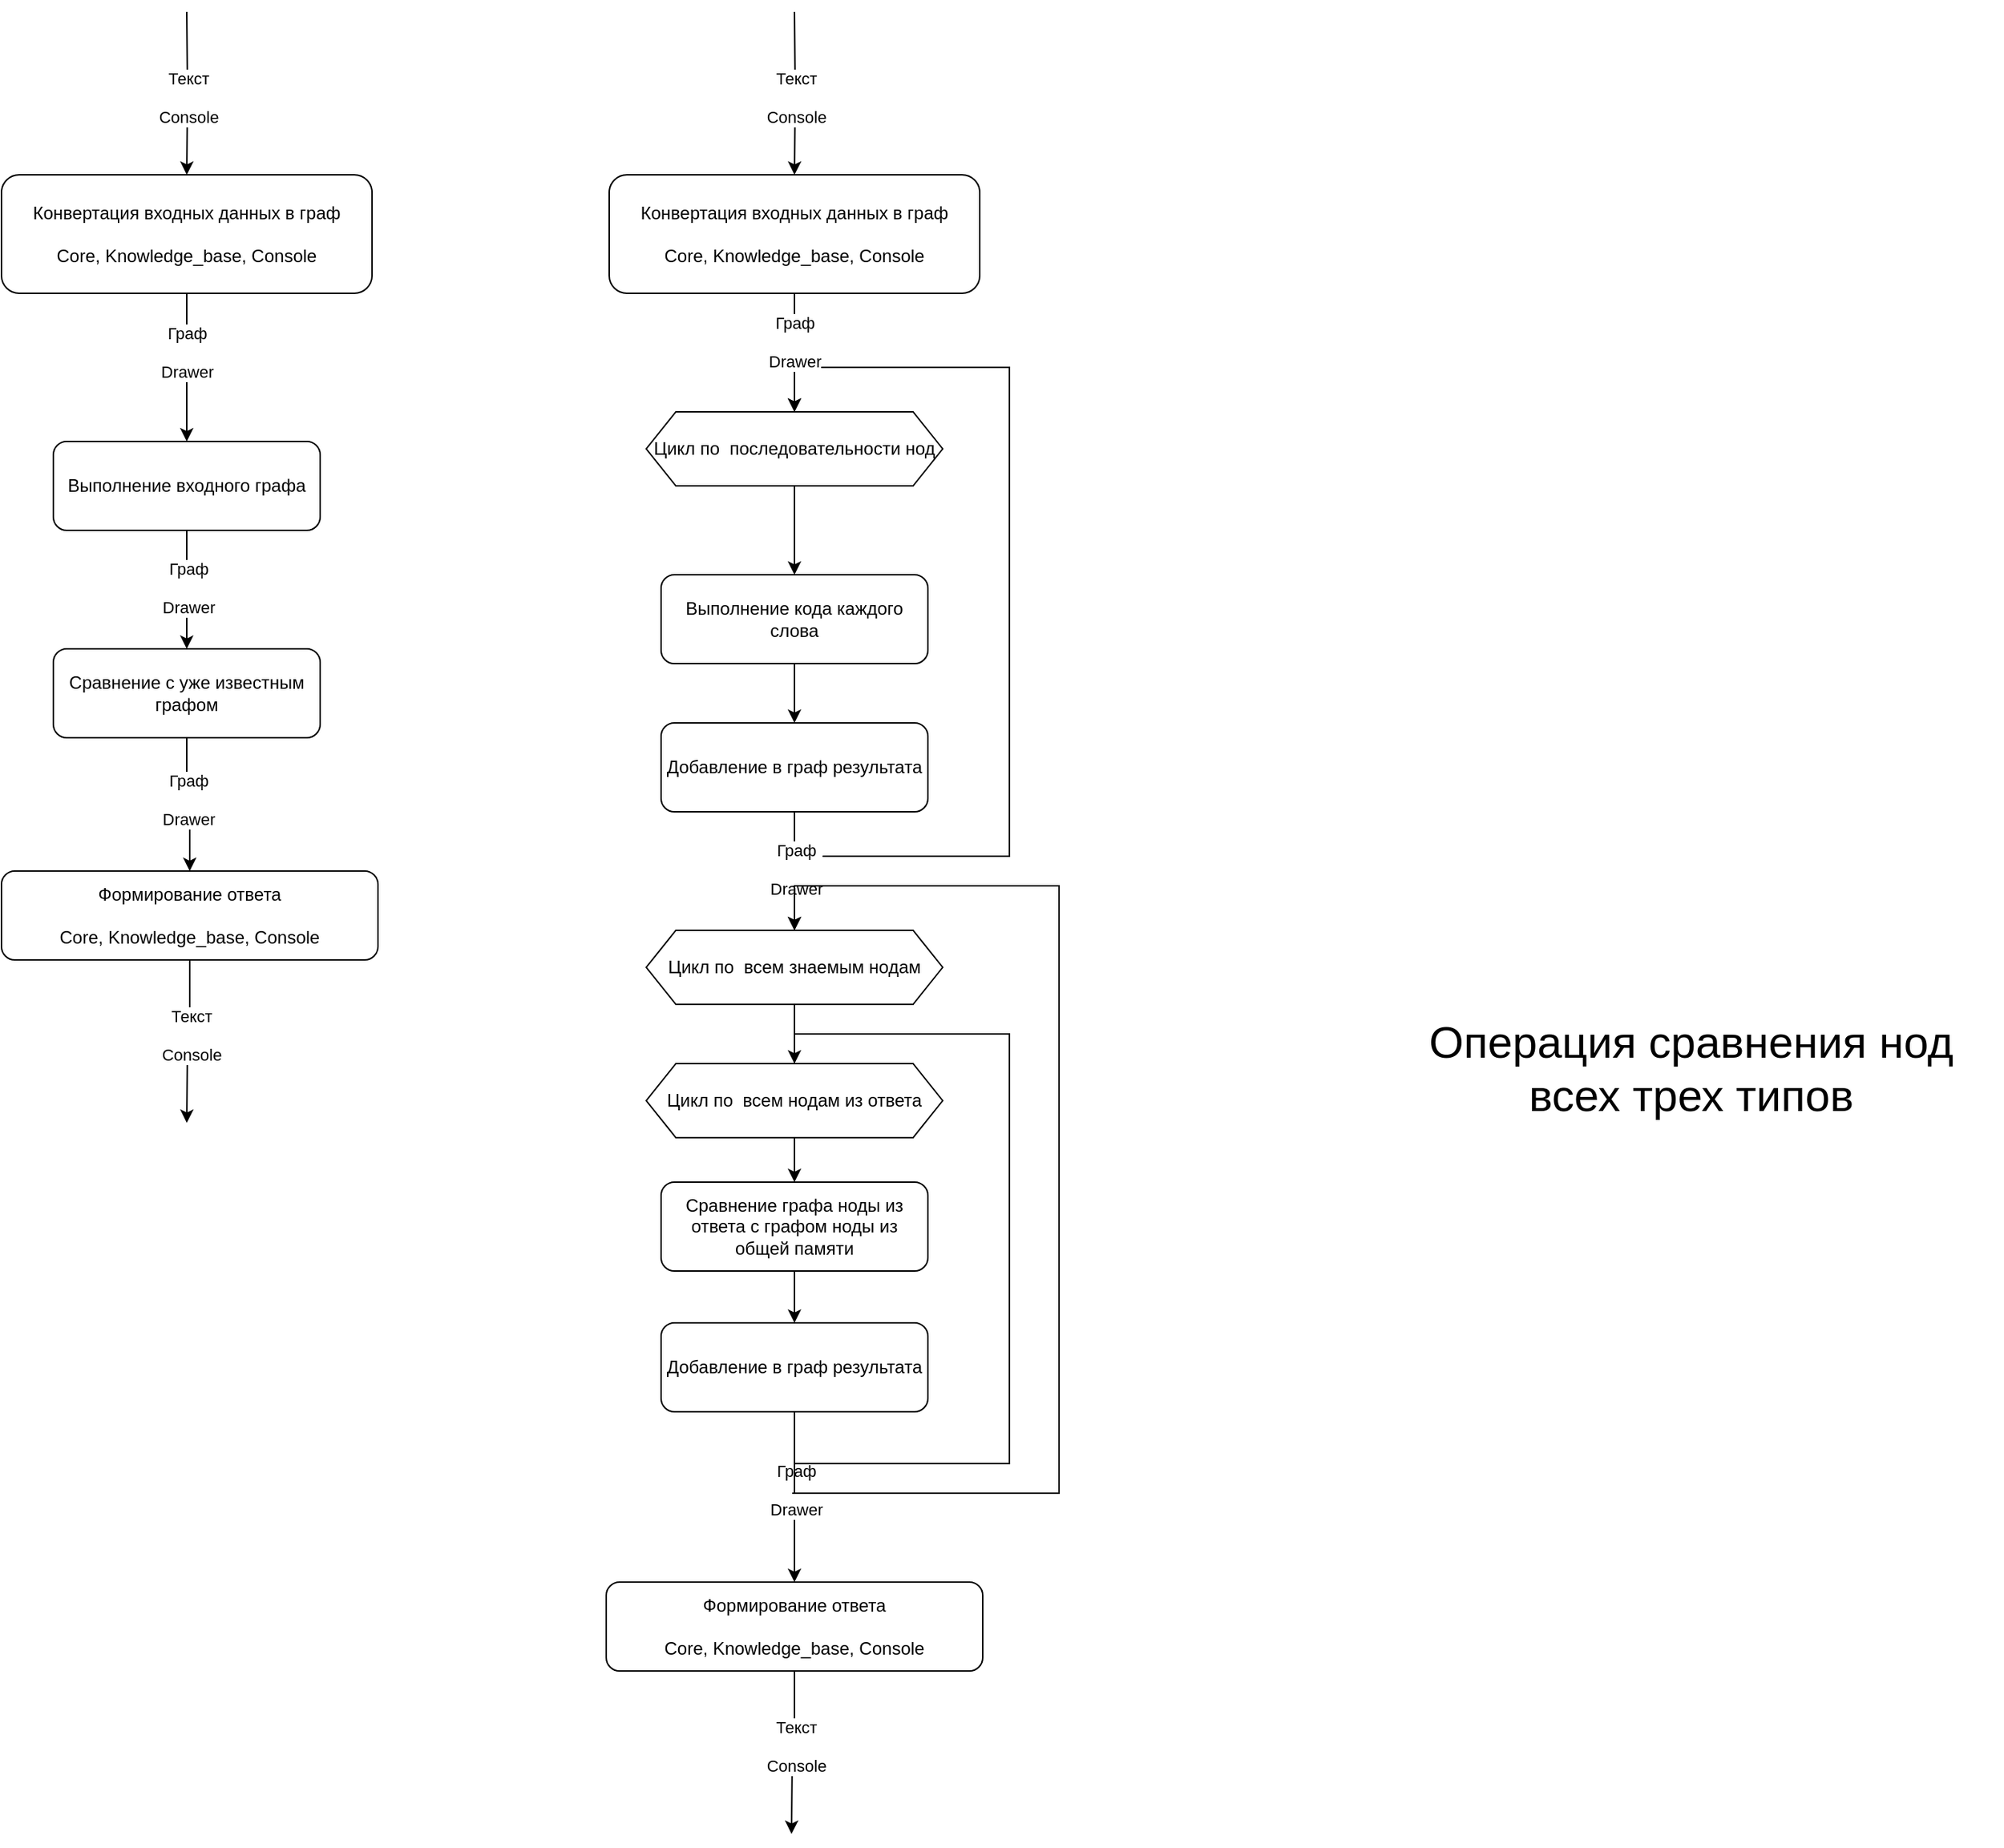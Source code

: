 <mxfile version="22.0.6" type="device">
  <diagram id="C5RBs43oDa-KdzZeNtuy" name="Page-1">
    <mxGraphModel dx="2340" dy="2036" grid="1" gridSize="10" guides="1" tooltips="1" connect="1" arrows="1" fold="1" page="1" pageScale="1" pageWidth="827" pageHeight="1169" math="0" shadow="0">
      <root>
        <mxCell id="WIyWlLk6GJQsqaUBKTNV-0" />
        <mxCell id="WIyWlLk6GJQsqaUBKTNV-1" parent="WIyWlLk6GJQsqaUBKTNV-0" />
        <mxCell id="_eMwZU81Ns6w5plQl1os-1" style="edgeStyle=orthogonalEdgeStyle;rounded=0;orthogonalLoop=1;jettySize=auto;html=1;exitX=0.5;exitY=1;exitDx=0;exitDy=0;entryX=0.5;entryY=0;entryDx=0;entryDy=0;" edge="1" parent="WIyWlLk6GJQsqaUBKTNV-1" source="WIyWlLk6GJQsqaUBKTNV-3" target="WIyWlLk6GJQsqaUBKTNV-7">
          <mxGeometry relative="1" as="geometry" />
        </mxCell>
        <mxCell id="_eMwZU81Ns6w5plQl1os-6" value="Граф&lt;br&gt;&lt;br&gt;Drawer" style="edgeLabel;html=1;align=center;verticalAlign=middle;resizable=0;points=[];" vertex="1" connectable="0" parent="_eMwZU81Ns6w5plQl1os-1">
          <mxGeometry x="-0.26" y="1" relative="1" as="geometry">
            <mxPoint x="-1" y="3" as="offset" />
          </mxGeometry>
        </mxCell>
        <mxCell id="WIyWlLk6GJQsqaUBKTNV-3" value="Конвертация входных данных в граф&lt;br&gt;&lt;br&gt;Core,&amp;nbsp;Knowledge_base,&amp;nbsp;Console" style="rounded=1;whiteSpace=wrap;html=1;fontSize=12;glass=0;strokeWidth=1;shadow=0;" parent="WIyWlLk6GJQsqaUBKTNV-1" vertex="1">
          <mxGeometry x="-300" y="70" width="250" height="80" as="geometry" />
        </mxCell>
        <mxCell id="_eMwZU81Ns6w5plQl1os-3" style="edgeStyle=orthogonalEdgeStyle;rounded=0;orthogonalLoop=1;jettySize=auto;html=1;exitX=0.5;exitY=1;exitDx=0;exitDy=0;entryX=0.5;entryY=0;entryDx=0;entryDy=0;" edge="1" parent="WIyWlLk6GJQsqaUBKTNV-1" source="WIyWlLk6GJQsqaUBKTNV-7" target="_eMwZU81Ns6w5plQl1os-2">
          <mxGeometry relative="1" as="geometry" />
        </mxCell>
        <mxCell id="_eMwZU81Ns6w5plQl1os-7" value="Граф&lt;br&gt;&lt;br&gt;Drawer" style="edgeLabel;html=1;align=center;verticalAlign=middle;resizable=0;points=[];" vertex="1" connectable="0" parent="_eMwZU81Ns6w5plQl1os-3">
          <mxGeometry x="-0.02" y="1" relative="1" as="geometry">
            <mxPoint as="offset" />
          </mxGeometry>
        </mxCell>
        <mxCell id="WIyWlLk6GJQsqaUBKTNV-7" value="Выполнение входного графа" style="rounded=1;whiteSpace=wrap;html=1;fontSize=12;glass=0;strokeWidth=1;shadow=0;" parent="WIyWlLk6GJQsqaUBKTNV-1" vertex="1">
          <mxGeometry x="-265" y="250" width="180" height="60" as="geometry" />
        </mxCell>
        <mxCell id="_eMwZU81Ns6w5plQl1os-5" style="edgeStyle=orthogonalEdgeStyle;rounded=0;orthogonalLoop=1;jettySize=auto;html=1;exitX=0.5;exitY=1;exitDx=0;exitDy=0;entryX=0.5;entryY=0;entryDx=0;entryDy=0;" edge="1" parent="WIyWlLk6GJQsqaUBKTNV-1" source="_eMwZU81Ns6w5plQl1os-2" target="_eMwZU81Ns6w5plQl1os-4">
          <mxGeometry relative="1" as="geometry" />
        </mxCell>
        <mxCell id="_eMwZU81Ns6w5plQl1os-8" value="Граф&lt;br&gt;&lt;br&gt;Drawer" style="edgeLabel;html=1;align=center;verticalAlign=middle;resizable=0;points=[];" vertex="1" connectable="0" parent="_eMwZU81Ns6w5plQl1os-5">
          <mxGeometry x="-0.086" y="1" relative="1" as="geometry">
            <mxPoint as="offset" />
          </mxGeometry>
        </mxCell>
        <mxCell id="_eMwZU81Ns6w5plQl1os-2" value="Сравнение с уже известным графом" style="rounded=1;whiteSpace=wrap;html=1;fontSize=12;glass=0;strokeWidth=1;shadow=0;" vertex="1" parent="WIyWlLk6GJQsqaUBKTNV-1">
          <mxGeometry x="-265" y="390" width="180" height="60" as="geometry" />
        </mxCell>
        <mxCell id="_eMwZU81Ns6w5plQl1os-4" value="Формирование ответа&lt;br&gt;&lt;br&gt;Core,&amp;nbsp;Knowledge_base,&amp;nbsp;Console" style="rounded=1;whiteSpace=wrap;html=1;fontSize=12;glass=0;strokeWidth=1;shadow=0;" vertex="1" parent="WIyWlLk6GJQsqaUBKTNV-1">
          <mxGeometry x="-300" y="540" width="254" height="60" as="geometry" />
        </mxCell>
        <mxCell id="_eMwZU81Ns6w5plQl1os-9" style="edgeStyle=orthogonalEdgeStyle;rounded=0;orthogonalLoop=1;jettySize=auto;html=1;entryX=0.5;entryY=0;entryDx=0;entryDy=0;" edge="1" parent="WIyWlLk6GJQsqaUBKTNV-1" target="WIyWlLk6GJQsqaUBKTNV-3">
          <mxGeometry relative="1" as="geometry">
            <mxPoint x="-175" y="-40" as="sourcePoint" />
            <mxPoint x="-140" as="targetPoint" />
          </mxGeometry>
        </mxCell>
        <mxCell id="_eMwZU81Ns6w5plQl1os-11" value="Текст&lt;br&gt;&lt;br&gt;Console" style="edgeLabel;html=1;align=center;verticalAlign=middle;resizable=0;points=[];" vertex="1" connectable="0" parent="_eMwZU81Ns6w5plQl1os-9">
          <mxGeometry x="0.041" y="1" relative="1" as="geometry">
            <mxPoint y="1" as="offset" />
          </mxGeometry>
        </mxCell>
        <mxCell id="_eMwZU81Ns6w5plQl1os-12" style="edgeStyle=orthogonalEdgeStyle;rounded=0;orthogonalLoop=1;jettySize=auto;html=1;exitX=0.5;exitY=1;exitDx=0;exitDy=0;" edge="1" parent="WIyWlLk6GJQsqaUBKTNV-1" source="_eMwZU81Ns6w5plQl1os-4">
          <mxGeometry relative="1" as="geometry">
            <mxPoint x="-130" y="660" as="sourcePoint" />
            <mxPoint x="-175" y="710" as="targetPoint" />
          </mxGeometry>
        </mxCell>
        <mxCell id="_eMwZU81Ns6w5plQl1os-13" value="Текст&lt;br&gt;&lt;br&gt;Console" style="edgeLabel;html=1;align=center;verticalAlign=middle;resizable=0;points=[];" vertex="1" connectable="0" parent="_eMwZU81Ns6w5plQl1os-12">
          <mxGeometry x="-0.086" y="1" relative="1" as="geometry">
            <mxPoint as="offset" />
          </mxGeometry>
        </mxCell>
        <mxCell id="_eMwZU81Ns6w5plQl1os-18" style="edgeStyle=orthogonalEdgeStyle;rounded=0;orthogonalLoop=1;jettySize=auto;html=1;exitX=0.5;exitY=1;exitDx=0;exitDy=0;entryX=0.5;entryY=0;entryDx=0;entryDy=0;" edge="1" parent="WIyWlLk6GJQsqaUBKTNV-1" source="_eMwZU81Ns6w5plQl1os-16" target="_eMwZU81Ns6w5plQl1os-17">
          <mxGeometry relative="1" as="geometry" />
        </mxCell>
        <mxCell id="_eMwZU81Ns6w5plQl1os-16" value="Цикл по&amp;nbsp; последовательности нод" style="shape=hexagon;perimeter=hexagonPerimeter2;whiteSpace=wrap;html=1;fixedSize=1;" vertex="1" parent="WIyWlLk6GJQsqaUBKTNV-1">
          <mxGeometry x="135" y="230" width="200" height="50" as="geometry" />
        </mxCell>
        <mxCell id="_eMwZU81Ns6w5plQl1os-19" style="edgeStyle=orthogonalEdgeStyle;rounded=0;orthogonalLoop=1;jettySize=auto;html=1;exitX=0.5;exitY=1;exitDx=0;exitDy=0;entryX=0.5;entryY=0;entryDx=0;entryDy=0;" edge="1" parent="WIyWlLk6GJQsqaUBKTNV-1" source="_eMwZU81Ns6w5plQl1os-20" target="_eMwZU81Ns6w5plQl1os-16">
          <mxGeometry relative="1" as="geometry">
            <Array as="points">
              <mxPoint x="235" y="530" />
              <mxPoint x="380" y="530" />
              <mxPoint x="380" y="200" />
              <mxPoint x="235" y="200" />
            </Array>
          </mxGeometry>
        </mxCell>
        <mxCell id="_eMwZU81Ns6w5plQl1os-21" style="edgeStyle=orthogonalEdgeStyle;rounded=0;orthogonalLoop=1;jettySize=auto;html=1;exitX=0.5;exitY=1;exitDx=0;exitDy=0;entryX=0.5;entryY=0;entryDx=0;entryDy=0;" edge="1" parent="WIyWlLk6GJQsqaUBKTNV-1" source="_eMwZU81Ns6w5plQl1os-17" target="_eMwZU81Ns6w5plQl1os-20">
          <mxGeometry relative="1" as="geometry" />
        </mxCell>
        <mxCell id="_eMwZU81Ns6w5plQl1os-17" value="Выполнение кода каждого слова" style="rounded=1;whiteSpace=wrap;html=1;fontSize=12;glass=0;strokeWidth=1;shadow=0;" vertex="1" parent="WIyWlLk6GJQsqaUBKTNV-1">
          <mxGeometry x="145" y="340" width="180" height="60" as="geometry" />
        </mxCell>
        <mxCell id="_eMwZU81Ns6w5plQl1os-20" value="Добавление в граф результата" style="rounded=1;whiteSpace=wrap;html=1;fontSize=12;glass=0;strokeWidth=1;shadow=0;" vertex="1" parent="WIyWlLk6GJQsqaUBKTNV-1">
          <mxGeometry x="145" y="440" width="180" height="60" as="geometry" />
        </mxCell>
        <mxCell id="_eMwZU81Ns6w5plQl1os-22" style="edgeStyle=orthogonalEdgeStyle;rounded=0;orthogonalLoop=1;jettySize=auto;html=1;exitX=0.5;exitY=1;exitDx=0;exitDy=0;entryX=0.5;entryY=0;entryDx=0;entryDy=0;" edge="1" parent="WIyWlLk6GJQsqaUBKTNV-1" source="_eMwZU81Ns6w5plQl1os-24" target="_eMwZU81Ns6w5plQl1os-16">
          <mxGeometry relative="1" as="geometry">
            <mxPoint x="235" y="250" as="targetPoint" />
          </mxGeometry>
        </mxCell>
        <mxCell id="_eMwZU81Ns6w5plQl1os-23" value="Граф&lt;br&gt;&lt;br&gt;Drawer" style="edgeLabel;html=1;align=center;verticalAlign=middle;resizable=0;points=[];" vertex="1" connectable="0" parent="_eMwZU81Ns6w5plQl1os-22">
          <mxGeometry x="-0.26" y="1" relative="1" as="geometry">
            <mxPoint x="-1" y="3" as="offset" />
          </mxGeometry>
        </mxCell>
        <mxCell id="_eMwZU81Ns6w5plQl1os-24" value="Конвертация входных данных в граф&lt;br&gt;&lt;br&gt;Core,&amp;nbsp;Knowledge_base,&amp;nbsp;Console" style="rounded=1;whiteSpace=wrap;html=1;fontSize=12;glass=0;strokeWidth=1;shadow=0;" vertex="1" parent="WIyWlLk6GJQsqaUBKTNV-1">
          <mxGeometry x="110" y="70" width="250" height="80" as="geometry" />
        </mxCell>
        <mxCell id="_eMwZU81Ns6w5plQl1os-25" style="edgeStyle=orthogonalEdgeStyle;rounded=0;orthogonalLoop=1;jettySize=auto;html=1;exitX=0.5;exitY=1;exitDx=0;exitDy=0;entryX=0.5;entryY=0;entryDx=0;entryDy=0;" edge="1" parent="WIyWlLk6GJQsqaUBKTNV-1" source="_eMwZU81Ns6w5plQl1os-20" target="_eMwZU81Ns6w5plQl1os-37">
          <mxGeometry relative="1" as="geometry">
            <mxPoint x="235" y="310" as="sourcePoint" />
            <mxPoint x="235" y="585" as="targetPoint" />
          </mxGeometry>
        </mxCell>
        <mxCell id="_eMwZU81Ns6w5plQl1os-26" value="Граф&lt;br&gt;&lt;br&gt;Drawer" style="edgeLabel;html=1;align=center;verticalAlign=middle;resizable=0;points=[];" vertex="1" connectable="0" parent="_eMwZU81Ns6w5plQl1os-25">
          <mxGeometry x="-0.02" y="1" relative="1" as="geometry">
            <mxPoint as="offset" />
          </mxGeometry>
        </mxCell>
        <mxCell id="_eMwZU81Ns6w5plQl1os-28" style="edgeStyle=orthogonalEdgeStyle;rounded=0;orthogonalLoop=1;jettySize=auto;html=1;exitX=0.5;exitY=1;exitDx=0;exitDy=0;entryX=0.5;entryY=0;entryDx=0;entryDy=0;" edge="1" parent="WIyWlLk6GJQsqaUBKTNV-1" source="_eMwZU81Ns6w5plQl1os-41" target="_eMwZU81Ns6w5plQl1os-31">
          <mxGeometry relative="1" as="geometry">
            <mxPoint x="235" y="645" as="sourcePoint" />
          </mxGeometry>
        </mxCell>
        <mxCell id="_eMwZU81Ns6w5plQl1os-29" value="Граф&lt;br&gt;&lt;br&gt;Drawer" style="edgeLabel;html=1;align=center;verticalAlign=middle;resizable=0;points=[];" vertex="1" connectable="0" parent="_eMwZU81Ns6w5plQl1os-28">
          <mxGeometry x="-0.086" y="1" relative="1" as="geometry">
            <mxPoint as="offset" />
          </mxGeometry>
        </mxCell>
        <mxCell id="_eMwZU81Ns6w5plQl1os-31" value="Формирование ответа&lt;br&gt;&lt;br&gt;Core,&amp;nbsp;Knowledge_base,&amp;nbsp;Console" style="rounded=1;whiteSpace=wrap;html=1;fontSize=12;glass=0;strokeWidth=1;shadow=0;" vertex="1" parent="WIyWlLk6GJQsqaUBKTNV-1">
          <mxGeometry x="108" y="1020" width="254" height="60" as="geometry" />
        </mxCell>
        <mxCell id="_eMwZU81Ns6w5plQl1os-32" style="edgeStyle=orthogonalEdgeStyle;rounded=0;orthogonalLoop=1;jettySize=auto;html=1;entryX=0.5;entryY=0;entryDx=0;entryDy=0;" edge="1" parent="WIyWlLk6GJQsqaUBKTNV-1" target="_eMwZU81Ns6w5plQl1os-24">
          <mxGeometry relative="1" as="geometry">
            <mxPoint x="235" y="-40" as="sourcePoint" />
            <mxPoint x="270" as="targetPoint" />
          </mxGeometry>
        </mxCell>
        <mxCell id="_eMwZU81Ns6w5plQl1os-33" value="Текст&lt;br&gt;&lt;br&gt;Console" style="edgeLabel;html=1;align=center;verticalAlign=middle;resizable=0;points=[];" vertex="1" connectable="0" parent="_eMwZU81Ns6w5plQl1os-32">
          <mxGeometry x="0.041" y="1" relative="1" as="geometry">
            <mxPoint y="1" as="offset" />
          </mxGeometry>
        </mxCell>
        <mxCell id="_eMwZU81Ns6w5plQl1os-34" style="edgeStyle=orthogonalEdgeStyle;rounded=0;orthogonalLoop=1;jettySize=auto;html=1;exitX=0.5;exitY=1;exitDx=0;exitDy=0;" edge="1" parent="WIyWlLk6GJQsqaUBKTNV-1" source="_eMwZU81Ns6w5plQl1os-31">
          <mxGeometry relative="1" as="geometry">
            <mxPoint x="278" y="1140" as="sourcePoint" />
            <mxPoint x="233" y="1190" as="targetPoint" />
          </mxGeometry>
        </mxCell>
        <mxCell id="_eMwZU81Ns6w5plQl1os-35" value="Текст&lt;br&gt;&lt;br&gt;Console" style="edgeLabel;html=1;align=center;verticalAlign=middle;resizable=0;points=[];" vertex="1" connectable="0" parent="_eMwZU81Ns6w5plQl1os-34">
          <mxGeometry x="-0.086" y="1" relative="1" as="geometry">
            <mxPoint as="offset" />
          </mxGeometry>
        </mxCell>
        <mxCell id="_eMwZU81Ns6w5plQl1os-36" style="edgeStyle=orthogonalEdgeStyle;rounded=0;orthogonalLoop=1;jettySize=auto;html=1;exitX=0.5;exitY=1;exitDx=0;exitDy=0;entryX=0.5;entryY=0;entryDx=0;entryDy=0;" edge="1" parent="WIyWlLk6GJQsqaUBKTNV-1" source="_eMwZU81Ns6w5plQl1os-37" target="_eMwZU81Ns6w5plQl1os-40">
          <mxGeometry relative="1" as="geometry" />
        </mxCell>
        <mxCell id="_eMwZU81Ns6w5plQl1os-37" value="Цикл по&amp;nbsp; всем знаемым нодам" style="shape=hexagon;perimeter=hexagonPerimeter2;whiteSpace=wrap;html=1;fixedSize=1;" vertex="1" parent="WIyWlLk6GJQsqaUBKTNV-1">
          <mxGeometry x="135" y="580" width="200" height="50" as="geometry" />
        </mxCell>
        <mxCell id="_eMwZU81Ns6w5plQl1os-38" style="edgeStyle=orthogonalEdgeStyle;rounded=0;orthogonalLoop=1;jettySize=auto;html=1;exitX=0.5;exitY=1;exitDx=0;exitDy=0;" edge="1" parent="WIyWlLk6GJQsqaUBKTNV-1" source="_eMwZU81Ns6w5plQl1os-41" target="_eMwZU81Ns6w5plQl1os-42">
          <mxGeometry relative="1" as="geometry">
            <Array as="points">
              <mxPoint x="235" y="940" />
              <mxPoint x="380" y="940" />
              <mxPoint x="380" y="650" />
              <mxPoint x="235" y="650" />
            </Array>
            <mxPoint x="235" y="940" as="sourcePoint" />
          </mxGeometry>
        </mxCell>
        <mxCell id="_eMwZU81Ns6w5plQl1os-39" style="edgeStyle=orthogonalEdgeStyle;rounded=0;orthogonalLoop=1;jettySize=auto;html=1;exitX=0.5;exitY=1;exitDx=0;exitDy=0;entryX=0.5;entryY=0;entryDx=0;entryDy=0;" edge="1" parent="WIyWlLk6GJQsqaUBKTNV-1" source="_eMwZU81Ns6w5plQl1os-40" target="_eMwZU81Ns6w5plQl1os-41">
          <mxGeometry relative="1" as="geometry" />
        </mxCell>
        <mxCell id="_eMwZU81Ns6w5plQl1os-40" value="Сравнение графа ноды из ответа с графом ноды из общей памяти" style="rounded=1;whiteSpace=wrap;html=1;fontSize=12;glass=0;strokeWidth=1;shadow=0;" vertex="1" parent="WIyWlLk6GJQsqaUBKTNV-1">
          <mxGeometry x="145" y="750" width="180" height="60" as="geometry" />
        </mxCell>
        <mxCell id="_eMwZU81Ns6w5plQl1os-43" style="edgeStyle=orthogonalEdgeStyle;rounded=0;orthogonalLoop=1;jettySize=auto;html=1;exitX=0.5;exitY=1;exitDx=0;exitDy=0;entryX=0.5;entryY=0;entryDx=0;entryDy=0;" edge="1" parent="WIyWlLk6GJQsqaUBKTNV-1" source="_eMwZU81Ns6w5plQl1os-41" target="_eMwZU81Ns6w5plQl1os-37">
          <mxGeometry relative="1" as="geometry">
            <Array as="points">
              <mxPoint x="233.5" y="960" />
              <mxPoint x="413.5" y="960" />
              <mxPoint x="413.5" y="550" />
              <mxPoint x="233.5" y="550" />
            </Array>
          </mxGeometry>
        </mxCell>
        <mxCell id="_eMwZU81Ns6w5plQl1os-41" value="Добавление в граф результата" style="rounded=1;whiteSpace=wrap;html=1;fontSize=12;glass=0;strokeWidth=1;shadow=0;" vertex="1" parent="WIyWlLk6GJQsqaUBKTNV-1">
          <mxGeometry x="145" y="845" width="180" height="60" as="geometry" />
        </mxCell>
        <mxCell id="_eMwZU81Ns6w5plQl1os-42" value="Цикл по&amp;nbsp; всем нодам из ответа" style="shape=hexagon;perimeter=hexagonPerimeter2;whiteSpace=wrap;html=1;fixedSize=1;" vertex="1" parent="WIyWlLk6GJQsqaUBKTNV-1">
          <mxGeometry x="135" y="670" width="200" height="50" as="geometry" />
        </mxCell>
        <mxCell id="_eMwZU81Ns6w5plQl1os-44" value="&lt;span style=&quot;font-size: 30px;&quot;&gt;Операция сравнения нод всех трех типов&lt;/span&gt;" style="text;html=1;strokeColor=none;fillColor=none;align=center;verticalAlign=middle;whiteSpace=wrap;rounded=0;" vertex="1" parent="WIyWlLk6GJQsqaUBKTNV-1">
          <mxGeometry x="630" y="540" width="420" height="265" as="geometry" />
        </mxCell>
      </root>
    </mxGraphModel>
  </diagram>
</mxfile>
